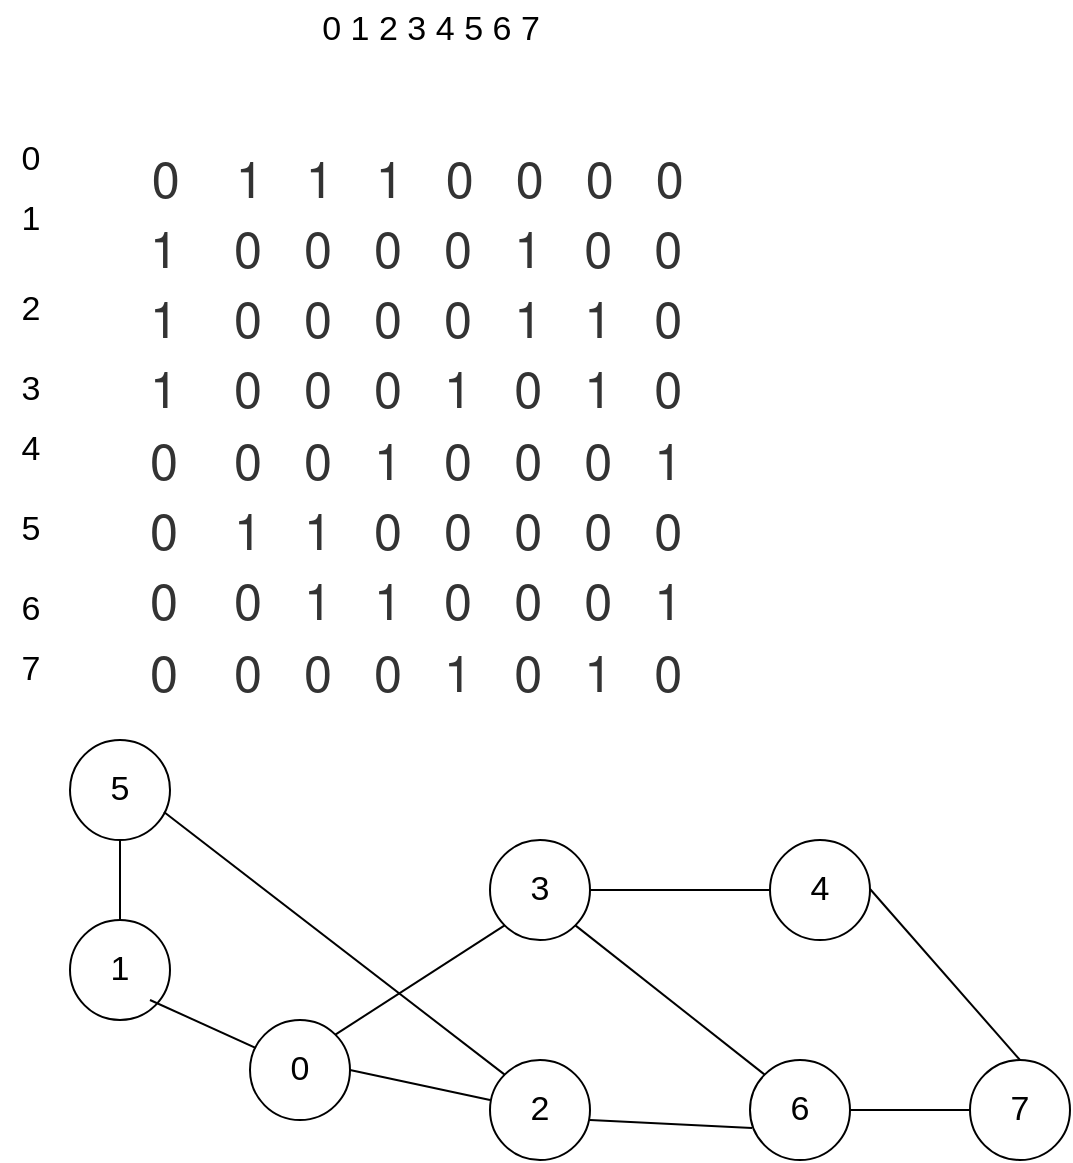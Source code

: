 <mxfile version="20.6.0" type="github">
  <diagram id="NavnCvRItXsbccLbItMj" name="Page-1">
    <mxGraphModel dx="1422" dy="794" grid="1" gridSize="10" guides="1" tooltips="1" connect="1" arrows="1" fold="1" page="1" pageScale="1" pageWidth="850" pageHeight="1100" math="0" shadow="0">
      <root>
        <mxCell id="0" />
        <mxCell id="1" parent="0" />
        <mxCell id="KL5Xce6iUJnAnncW0CI2-6" value="&lt;p style=&quot;outline: none; margin: 0px 0px 1em; padding: 0px; overflow-wrap: break-word; font-size: 14px; line-height: 1.4; box-sizing: border-box; -webkit-tap-highlight-color: transparent; text-align: start; color: rgb(51, 51, 51); font-family: LearnosityMath, &amp;quot;Helvetica Neue&amp;quot;, Helvetica, Arial, sans-serif; font-style: normal; font-variant-ligatures: normal; font-variant-caps: normal; font-weight: 400; letter-spacing: normal; orphans: 2; text-indent: 0px; text-transform: none; widows: 2; word-spacing: 0px; -webkit-text-stroke-width: 0px; background-color: rgb(255, 255, 255); text-decoration-thickness: initial; text-decoration-style: initial; text-decoration-color: initial;&quot;&gt;&lt;br&gt;&lt;/p&gt;&lt;p style=&quot;outline: none; margin: 0px 0px 1em; padding: 0px; overflow-wrap: break-word; font-size: 14px; line-height: 1.4; box-sizing: border-box; -webkit-tap-highlight-color: transparent; text-align: start; color: rgb(51, 51, 51); font-family: LearnosityMath, &amp;quot;Helvetica Neue&amp;quot;, Helvetica, Arial, sans-serif; font-style: normal; font-variant-ligatures: normal; font-variant-caps: normal; font-weight: 400; letter-spacing: normal; orphans: 2; text-indent: 0px; text-transform: none; widows: 2; word-spacing: 0px; -webkit-text-stroke-width: 0px; background-color: rgb(255, 255, 255); text-decoration-thickness: initial; text-decoration-style: initial; text-decoration-color: initial;&quot;&gt;&amp;nbsp;&lt;span&gt;&amp;nbsp;&lt;/span&gt;&lt;span style=&quot;outline: none; margin: 0px; padding: 0px; overflow-wrap: break-word; box-sizing: border-box; -webkit-tap-highlight-color: transparent; font-size: 1.5em;&quot;&gt;&lt;/span&gt;&lt;span style=&quot;outline: none; margin: 0px; padding: 0px; overflow-wrap: break-word; box-sizing: border-box; -webkit-tap-highlight-color: transparent; font-size: 1.8em;&quot;&gt;&amp;nbsp; &amp;nbsp;0&amp;nbsp; &amp;nbsp; 1&amp;nbsp; &amp;nbsp;1&amp;nbsp; &amp;nbsp;1&amp;nbsp; &amp;nbsp;0&amp;nbsp; &amp;nbsp;0&amp;nbsp; &amp;nbsp;0&amp;nbsp; &amp;nbsp;0&lt;br style=&quot;outline: none; margin: 0px; padding: 0px; overflow-wrap: break-word; box-sizing: border-box; -webkit-tap-highlight-color: transparent;&quot;&gt;&amp;nbsp; &amp;nbsp; 1&amp;nbsp; &amp;nbsp; 0&amp;nbsp; &amp;nbsp;0&amp;nbsp; &amp;nbsp;0&amp;nbsp; &amp;nbsp;0&amp;nbsp; &amp;nbsp;1&amp;nbsp; &amp;nbsp;0&amp;nbsp; &amp;nbsp;0&lt;br style=&quot;outline: none; margin: 0px; padding: 0px; overflow-wrap: break-word; box-sizing: border-box; -webkit-tap-highlight-color: transparent;&quot;&gt;&amp;nbsp; &amp;nbsp; 1&amp;nbsp; &amp;nbsp; 0&amp;nbsp; &amp;nbsp;0&amp;nbsp; &amp;nbsp;0&amp;nbsp; &amp;nbsp;0&amp;nbsp; &amp;nbsp;1&amp;nbsp; &amp;nbsp;1&amp;nbsp; &amp;nbsp;0&lt;br style=&quot;outline: none; margin: 0px; padding: 0px; overflow-wrap: break-word; box-sizing: border-box; -webkit-tap-highlight-color: transparent;&quot;&gt;&amp;nbsp; &amp;nbsp; 1&amp;nbsp; &amp;nbsp; 0&amp;nbsp; &amp;nbsp;0&amp;nbsp; &amp;nbsp;0&amp;nbsp; &amp;nbsp;1&amp;nbsp; &amp;nbsp;0&amp;nbsp; &amp;nbsp;1&amp;nbsp; &amp;nbsp;0&lt;br style=&quot;outline: none; margin: 0px; padding: 0px; overflow-wrap: break-word; box-sizing: border-box; -webkit-tap-highlight-color: transparent;&quot;&gt;&amp;nbsp; &amp;nbsp; 0&amp;nbsp; &amp;nbsp; 0&amp;nbsp; &amp;nbsp;0&amp;nbsp; &amp;nbsp;1&amp;nbsp; &amp;nbsp;0&amp;nbsp; &amp;nbsp;0&amp;nbsp; &amp;nbsp;0&amp;nbsp; &amp;nbsp;1&lt;br style=&quot;outline: none; margin: 0px; padding: 0px; overflow-wrap: break-word; box-sizing: border-box; -webkit-tap-highlight-color: transparent;&quot;&gt;&amp;nbsp; &amp;nbsp; 0&amp;nbsp; &amp;nbsp; 1&amp;nbsp; &amp;nbsp;1&amp;nbsp; &amp;nbsp;0&amp;nbsp; &amp;nbsp;0&amp;nbsp; &amp;nbsp;0&amp;nbsp; &amp;nbsp;0&amp;nbsp; &amp;nbsp;0&lt;br style=&quot;outline: none; margin: 0px; padding: 0px; overflow-wrap: break-word; box-sizing: border-box; -webkit-tap-highlight-color: transparent;&quot;&gt;&amp;nbsp; &amp;nbsp; 0&amp;nbsp; &amp;nbsp; 0&amp;nbsp; &amp;nbsp;1&amp;nbsp; &amp;nbsp;1&amp;nbsp; &amp;nbsp;0&amp;nbsp; &amp;nbsp;0&amp;nbsp; &amp;nbsp;0&amp;nbsp; &amp;nbsp;1&lt;br style=&quot;outline: none; margin: 0px; padding: 0px; overflow-wrap: break-word; box-sizing: border-box; -webkit-tap-highlight-color: transparent;&quot;&gt;&amp;nbsp; &amp;nbsp; 0&amp;nbsp; &amp;nbsp; 0&amp;nbsp; &amp;nbsp;0&amp;nbsp; &amp;nbsp;0&amp;nbsp; &amp;nbsp;1&amp;nbsp; &amp;nbsp;0&amp;nbsp; &amp;nbsp;1&amp;nbsp; &amp;nbsp;0&amp;nbsp;&amp;nbsp;&lt;/span&gt;&lt;/p&gt;" style="text;whiteSpace=wrap;html=1;" vertex="1" parent="1">
          <mxGeometry x="260" y="150" width="320" height="330" as="geometry" />
        </mxCell>
        <mxCell id="KL5Xce6iUJnAnncW0CI2-9" value="&lt;font style=&quot;font-size: 17px;&quot;&gt;0&lt;span style=&quot;white-space: pre;&quot;&gt;	&lt;/span&gt;1&lt;span style=&quot;white-space: pre;&quot;&gt;	&lt;/span&gt;2&lt;span style=&quot;white-space: pre;&quot;&gt;	&lt;/span&gt;3&lt;span style=&quot;white-space: pre;&quot;&gt;	&lt;/span&gt;4&lt;span style=&quot;white-space: pre;&quot;&gt;	&lt;/span&gt;5&lt;span style=&quot;white-space: pre;&quot;&gt;	&lt;/span&gt;6&lt;span style=&quot;white-space: pre;&quot;&gt;	&lt;/span&gt;7&lt;/font&gt;" style="text;html=1;align=center;verticalAlign=middle;resizable=0;points=[];autosize=1;strokeColor=none;fillColor=none;" vertex="1" parent="1">
          <mxGeometry x="280" y="120" width="300" height="30" as="geometry" />
        </mxCell>
        <mxCell id="KL5Xce6iUJnAnncW0CI2-16" value="0" style="text;html=1;align=center;verticalAlign=middle;resizable=0;points=[];autosize=1;strokeColor=none;fillColor=none;fontSize=17;" vertex="1" parent="1">
          <mxGeometry x="215" y="185" width="30" height="30" as="geometry" />
        </mxCell>
        <mxCell id="KL5Xce6iUJnAnncW0CI2-20" value="1" style="text;html=1;align=center;verticalAlign=middle;resizable=0;points=[];autosize=1;strokeColor=none;fillColor=none;fontSize=17;" vertex="1" parent="1">
          <mxGeometry x="215" y="215" width="30" height="30" as="geometry" />
        </mxCell>
        <mxCell id="KL5Xce6iUJnAnncW0CI2-21" value="2" style="text;html=1;align=center;verticalAlign=middle;resizable=0;points=[];autosize=1;strokeColor=none;fillColor=none;fontSize=17;" vertex="1" parent="1">
          <mxGeometry x="215" y="260" width="30" height="30" as="geometry" />
        </mxCell>
        <mxCell id="KL5Xce6iUJnAnncW0CI2-22" value="3&lt;br&gt;" style="text;html=1;align=center;verticalAlign=middle;resizable=0;points=[];autosize=1;strokeColor=none;fillColor=none;fontSize=17;" vertex="1" parent="1">
          <mxGeometry x="215" y="300" width="30" height="30" as="geometry" />
        </mxCell>
        <mxCell id="KL5Xce6iUJnAnncW0CI2-23" value="4" style="text;html=1;align=center;verticalAlign=middle;resizable=0;points=[];autosize=1;strokeColor=none;fillColor=none;fontSize=17;" vertex="1" parent="1">
          <mxGeometry x="215" y="330" width="30" height="30" as="geometry" />
        </mxCell>
        <mxCell id="KL5Xce6iUJnAnncW0CI2-24" value="5" style="text;html=1;align=center;verticalAlign=middle;resizable=0;points=[];autosize=1;strokeColor=none;fillColor=none;fontSize=17;" vertex="1" parent="1">
          <mxGeometry x="215" y="370" width="30" height="30" as="geometry" />
        </mxCell>
        <mxCell id="KL5Xce6iUJnAnncW0CI2-25" value="6" style="text;html=1;align=center;verticalAlign=middle;resizable=0;points=[];autosize=1;strokeColor=none;fillColor=none;fontSize=17;" vertex="1" parent="1">
          <mxGeometry x="215" y="410" width="30" height="30" as="geometry" />
        </mxCell>
        <mxCell id="KL5Xce6iUJnAnncW0CI2-26" value="7" style="text;html=1;align=center;verticalAlign=middle;resizable=0;points=[];autosize=1;strokeColor=none;fillColor=none;fontSize=17;" vertex="1" parent="1">
          <mxGeometry x="215" y="440" width="30" height="30" as="geometry" />
        </mxCell>
        <mxCell id="KL5Xce6iUJnAnncW0CI2-27" value="0" style="ellipse;whiteSpace=wrap;html=1;fontSize=17;" vertex="1" parent="1">
          <mxGeometry x="340" y="630" width="50" height="50" as="geometry" />
        </mxCell>
        <mxCell id="KL5Xce6iUJnAnncW0CI2-28" value="1" style="ellipse;whiteSpace=wrap;html=1;fontSize=17;" vertex="1" parent="1">
          <mxGeometry x="250" y="580" width="50" height="50" as="geometry" />
        </mxCell>
        <mxCell id="KL5Xce6iUJnAnncW0CI2-32" value="2" style="ellipse;whiteSpace=wrap;html=1;fontSize=17;" vertex="1" parent="1">
          <mxGeometry x="460" y="650" width="50" height="50" as="geometry" />
        </mxCell>
        <mxCell id="KL5Xce6iUJnAnncW0CI2-33" value="3" style="ellipse;whiteSpace=wrap;html=1;fontSize=17;" vertex="1" parent="1">
          <mxGeometry x="460" y="540" width="50" height="50" as="geometry" />
        </mxCell>
        <mxCell id="KL5Xce6iUJnAnncW0CI2-34" value="4" style="ellipse;whiteSpace=wrap;html=1;fontSize=17;" vertex="1" parent="1">
          <mxGeometry x="600" y="540" width="50" height="50" as="geometry" />
        </mxCell>
        <mxCell id="KL5Xce6iUJnAnncW0CI2-35" value="5" style="ellipse;whiteSpace=wrap;html=1;fontSize=17;" vertex="1" parent="1">
          <mxGeometry x="250" y="490" width="50" height="50" as="geometry" />
        </mxCell>
        <mxCell id="KL5Xce6iUJnAnncW0CI2-36" value="6" style="ellipse;whiteSpace=wrap;html=1;fontSize=17;" vertex="1" parent="1">
          <mxGeometry x="590" y="650" width="50" height="50" as="geometry" />
        </mxCell>
        <mxCell id="KL5Xce6iUJnAnncW0CI2-37" value="7" style="ellipse;whiteSpace=wrap;html=1;fontSize=17;" vertex="1" parent="1">
          <mxGeometry x="700" y="650" width="50" height="50" as="geometry" />
        </mxCell>
        <mxCell id="KL5Xce6iUJnAnncW0CI2-40" value="" style="endArrow=none;html=1;rounded=0;fontSize=17;exitX=1;exitY=0;exitDx=0;exitDy=0;entryX=0;entryY=1;entryDx=0;entryDy=0;" edge="1" parent="1" source="KL5Xce6iUJnAnncW0CI2-27" target="KL5Xce6iUJnAnncW0CI2-33">
          <mxGeometry width="50" height="50" relative="1" as="geometry">
            <mxPoint x="400" y="610" as="sourcePoint" />
            <mxPoint x="450" y="560" as="targetPoint" />
          </mxGeometry>
        </mxCell>
        <mxCell id="KL5Xce6iUJnAnncW0CI2-42" value="" style="endArrow=none;html=1;rounded=0;fontSize=17;exitX=0;exitY=0;exitDx=0;exitDy=0;entryX=0.94;entryY=0.72;entryDx=0;entryDy=0;entryPerimeter=0;" edge="1" parent="1" source="KL5Xce6iUJnAnncW0CI2-32" target="KL5Xce6iUJnAnncW0CI2-35">
          <mxGeometry width="50" height="50" relative="1" as="geometry">
            <mxPoint x="392.678" y="647.322" as="sourcePoint" />
            <mxPoint x="477.322" y="592.678" as="targetPoint" />
          </mxGeometry>
        </mxCell>
        <mxCell id="KL5Xce6iUJnAnncW0CI2-43" value="" style="endArrow=none;html=1;rounded=0;fontSize=17;exitX=0;exitY=0;exitDx=0;exitDy=0;entryX=1;entryY=1;entryDx=0;entryDy=0;" edge="1" parent="1" source="KL5Xce6iUJnAnncW0CI2-36" target="KL5Xce6iUJnAnncW0CI2-33">
          <mxGeometry width="50" height="50" relative="1" as="geometry">
            <mxPoint x="399.998" y="644.642" as="sourcePoint" />
            <mxPoint x="484.642" y="589.998" as="targetPoint" />
          </mxGeometry>
        </mxCell>
        <mxCell id="KL5Xce6iUJnAnncW0CI2-44" value="" style="endArrow=none;html=1;rounded=0;fontSize=17;exitX=0;exitY=0.5;exitDx=0;exitDy=0;entryX=1;entryY=0.5;entryDx=0;entryDy=0;" edge="1" parent="1" source="KL5Xce6iUJnAnncW0CI2-37" target="KL5Xce6iUJnAnncW0CI2-36">
          <mxGeometry width="50" height="50" relative="1" as="geometry">
            <mxPoint x="611" y="660" as="sourcePoint" />
            <mxPoint x="512.678" y="592.678" as="targetPoint" />
          </mxGeometry>
        </mxCell>
        <mxCell id="KL5Xce6iUJnAnncW0CI2-45" value="" style="endArrow=none;html=1;rounded=0;fontSize=17;exitX=0;exitY=0.5;exitDx=0;exitDy=0;entryX=1;entryY=0.5;entryDx=0;entryDy=0;" edge="1" parent="1" source="KL5Xce6iUJnAnncW0CI2-34" target="KL5Xce6iUJnAnncW0CI2-33">
          <mxGeometry width="50" height="50" relative="1" as="geometry">
            <mxPoint x="607.322" y="667.322" as="sourcePoint" />
            <mxPoint x="512.678" y="592.678" as="targetPoint" />
          </mxGeometry>
        </mxCell>
        <mxCell id="KL5Xce6iUJnAnncW0CI2-46" value="" style="endArrow=none;html=1;rounded=0;fontSize=17;exitX=0.5;exitY=0;exitDx=0;exitDy=0;entryX=1;entryY=0.5;entryDx=0;entryDy=0;" edge="1" parent="1" source="KL5Xce6iUJnAnncW0CI2-37">
          <mxGeometry width="50" height="50" relative="1" as="geometry">
            <mxPoint x="740" y="564.5" as="sourcePoint" />
            <mxPoint x="650" y="564.5" as="targetPoint" />
          </mxGeometry>
        </mxCell>
        <mxCell id="KL5Xce6iUJnAnncW0CI2-47" value="" style="endArrow=none;html=1;rounded=0;fontSize=17;exitX=0.02;exitY=0.68;exitDx=0;exitDy=0;entryX=1;entryY=0.5;entryDx=0;entryDy=0;exitPerimeter=0;" edge="1" parent="1" source="KL5Xce6iUJnAnncW0CI2-36">
          <mxGeometry width="50" height="50" relative="1" as="geometry">
            <mxPoint x="585" y="765.5" as="sourcePoint" />
            <mxPoint x="510" y="680" as="targetPoint" />
          </mxGeometry>
        </mxCell>
        <mxCell id="KL5Xce6iUJnAnncW0CI2-48" value="" style="endArrow=none;html=1;rounded=0;fontSize=17;entryX=1;entryY=0.5;entryDx=0;entryDy=0;" edge="1" parent="1" target="KL5Xce6iUJnAnncW0CI2-27">
          <mxGeometry width="50" height="50" relative="1" as="geometry">
            <mxPoint x="460" y="670" as="sourcePoint" />
            <mxPoint x="520" y="690" as="targetPoint" />
          </mxGeometry>
        </mxCell>
        <mxCell id="KL5Xce6iUJnAnncW0CI2-49" value="" style="endArrow=none;html=1;rounded=0;fontSize=17;exitX=0.06;exitY=0.28;exitDx=0;exitDy=0;exitPerimeter=0;" edge="1" parent="1" source="KL5Xce6iUJnAnncW0CI2-27">
          <mxGeometry width="50" height="50" relative="1" as="geometry">
            <mxPoint x="470" y="680" as="sourcePoint" />
            <mxPoint x="290" y="620" as="targetPoint" />
          </mxGeometry>
        </mxCell>
        <mxCell id="KL5Xce6iUJnAnncW0CI2-50" value="" style="endArrow=none;html=1;rounded=0;fontSize=17;entryX=0.5;entryY=1;entryDx=0;entryDy=0;" edge="1" parent="1" source="KL5Xce6iUJnAnncW0CI2-28" target="KL5Xce6iUJnAnncW0CI2-35">
          <mxGeometry width="50" height="50" relative="1" as="geometry">
            <mxPoint x="353" y="654" as="sourcePoint" />
            <mxPoint x="300" y="630" as="targetPoint" />
          </mxGeometry>
        </mxCell>
      </root>
    </mxGraphModel>
  </diagram>
</mxfile>
